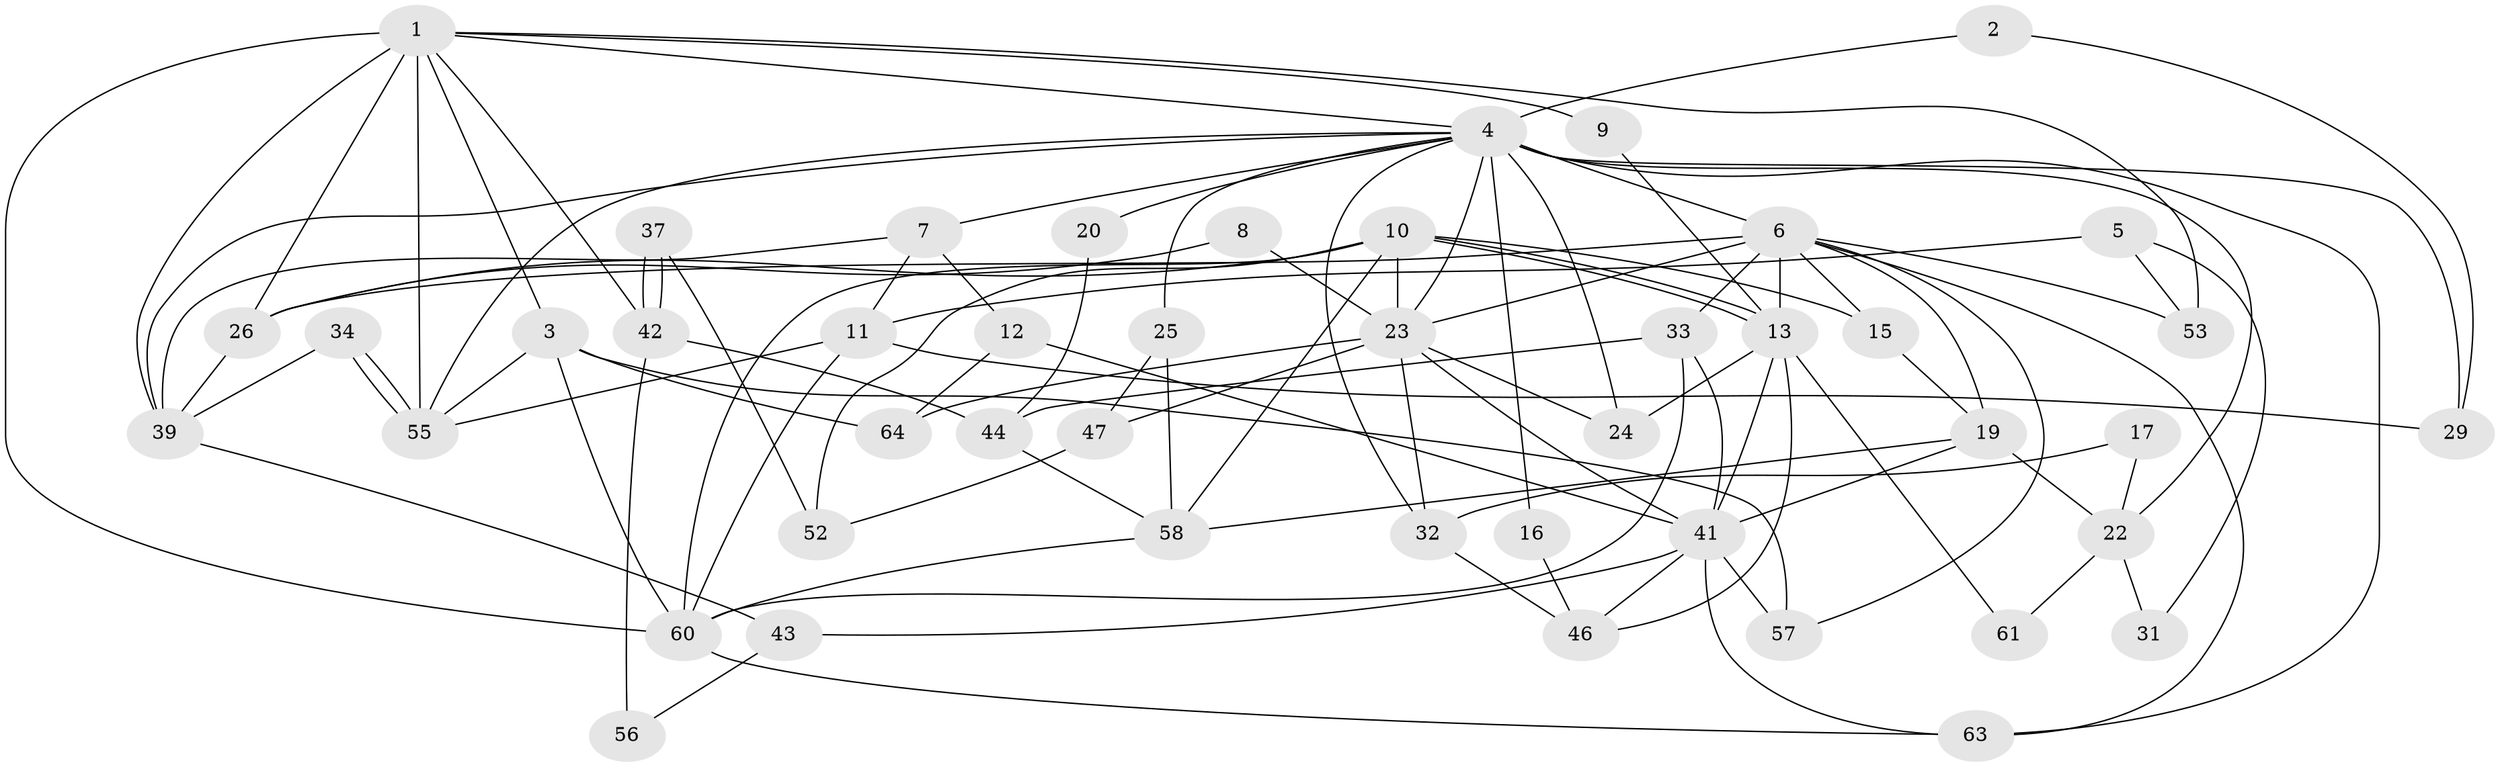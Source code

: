 // original degree distribution, {2: 0.16666666666666666, 4: 0.22727272727272727, 7: 0.045454545454545456, 3: 0.2727272727272727, 5: 0.15151515151515152, 6: 0.12121212121212122, 9: 0.015151515151515152}
// Generated by graph-tools (version 1.1) at 2025/18/03/04/25 18:18:46]
// undirected, 46 vertices, 103 edges
graph export_dot {
graph [start="1"]
  node [color=gray90,style=filled];
  1 [super="+14+28"];
  2;
  3 [super="+45"];
  4 [super="+38"];
  5;
  6 [super="+35"];
  7 [super="+36"];
  8;
  9;
  10 [super="+21"];
  11 [super="+18"];
  12;
  13 [super="+30"];
  15;
  16;
  17;
  19;
  20;
  22 [super="+40"];
  23 [super="+27+66"];
  24;
  25;
  26;
  29;
  31;
  32 [super="+59"];
  33;
  34;
  37;
  39 [super="+48"];
  41 [super="+51"];
  42;
  43;
  44;
  46;
  47;
  52;
  53;
  55;
  56;
  57;
  58;
  60 [super="+62"];
  61;
  63;
  64;
  1 -- 3;
  1 -- 4;
  1 -- 53;
  1 -- 9;
  1 -- 26 [weight=2];
  1 -- 42;
  1 -- 55;
  1 -- 60;
  1 -- 39 [weight=2];
  2 -- 29;
  2 -- 4;
  3 -- 60;
  3 -- 64 [weight=2];
  3 -- 57;
  3 -- 55;
  4 -- 55;
  4 -- 24;
  4 -- 20;
  4 -- 32;
  4 -- 63;
  4 -- 6 [weight=2];
  4 -- 7;
  4 -- 39;
  4 -- 16;
  4 -- 22;
  4 -- 23;
  4 -- 25;
  4 -- 29;
  5 -- 53;
  5 -- 31;
  5 -- 11;
  6 -- 33;
  6 -- 53;
  6 -- 13;
  6 -- 15;
  6 -- 19;
  6 -- 23;
  6 -- 57;
  6 -- 26;
  6 -- 63;
  7 -- 11;
  7 -- 12;
  7 -- 39;
  8 -- 26;
  8 -- 23;
  9 -- 13;
  10 -- 13;
  10 -- 13;
  10 -- 15;
  10 -- 26;
  10 -- 52;
  10 -- 23;
  10 -- 58;
  10 -- 60;
  11 -- 60;
  11 -- 55;
  11 -- 29;
  12 -- 64;
  12 -- 41;
  13 -- 61;
  13 -- 24;
  13 -- 41;
  13 -- 46;
  15 -- 19;
  16 -- 46;
  17 -- 32;
  17 -- 22 [weight=2];
  19 -- 58;
  19 -- 22;
  19 -- 41;
  20 -- 44;
  22 -- 31;
  22 -- 61;
  23 -- 24;
  23 -- 47;
  23 -- 32;
  23 -- 64;
  23 -- 41;
  25 -- 58;
  25 -- 47;
  26 -- 39;
  32 -- 46;
  33 -- 44;
  33 -- 41;
  33 -- 60;
  34 -- 55;
  34 -- 55;
  34 -- 39;
  37 -- 52;
  37 -- 42;
  37 -- 42;
  39 -- 43;
  41 -- 63;
  41 -- 57;
  41 -- 43;
  41 -- 46;
  42 -- 44;
  42 -- 56;
  43 -- 56;
  44 -- 58;
  47 -- 52;
  58 -- 60;
  60 -- 63;
}
